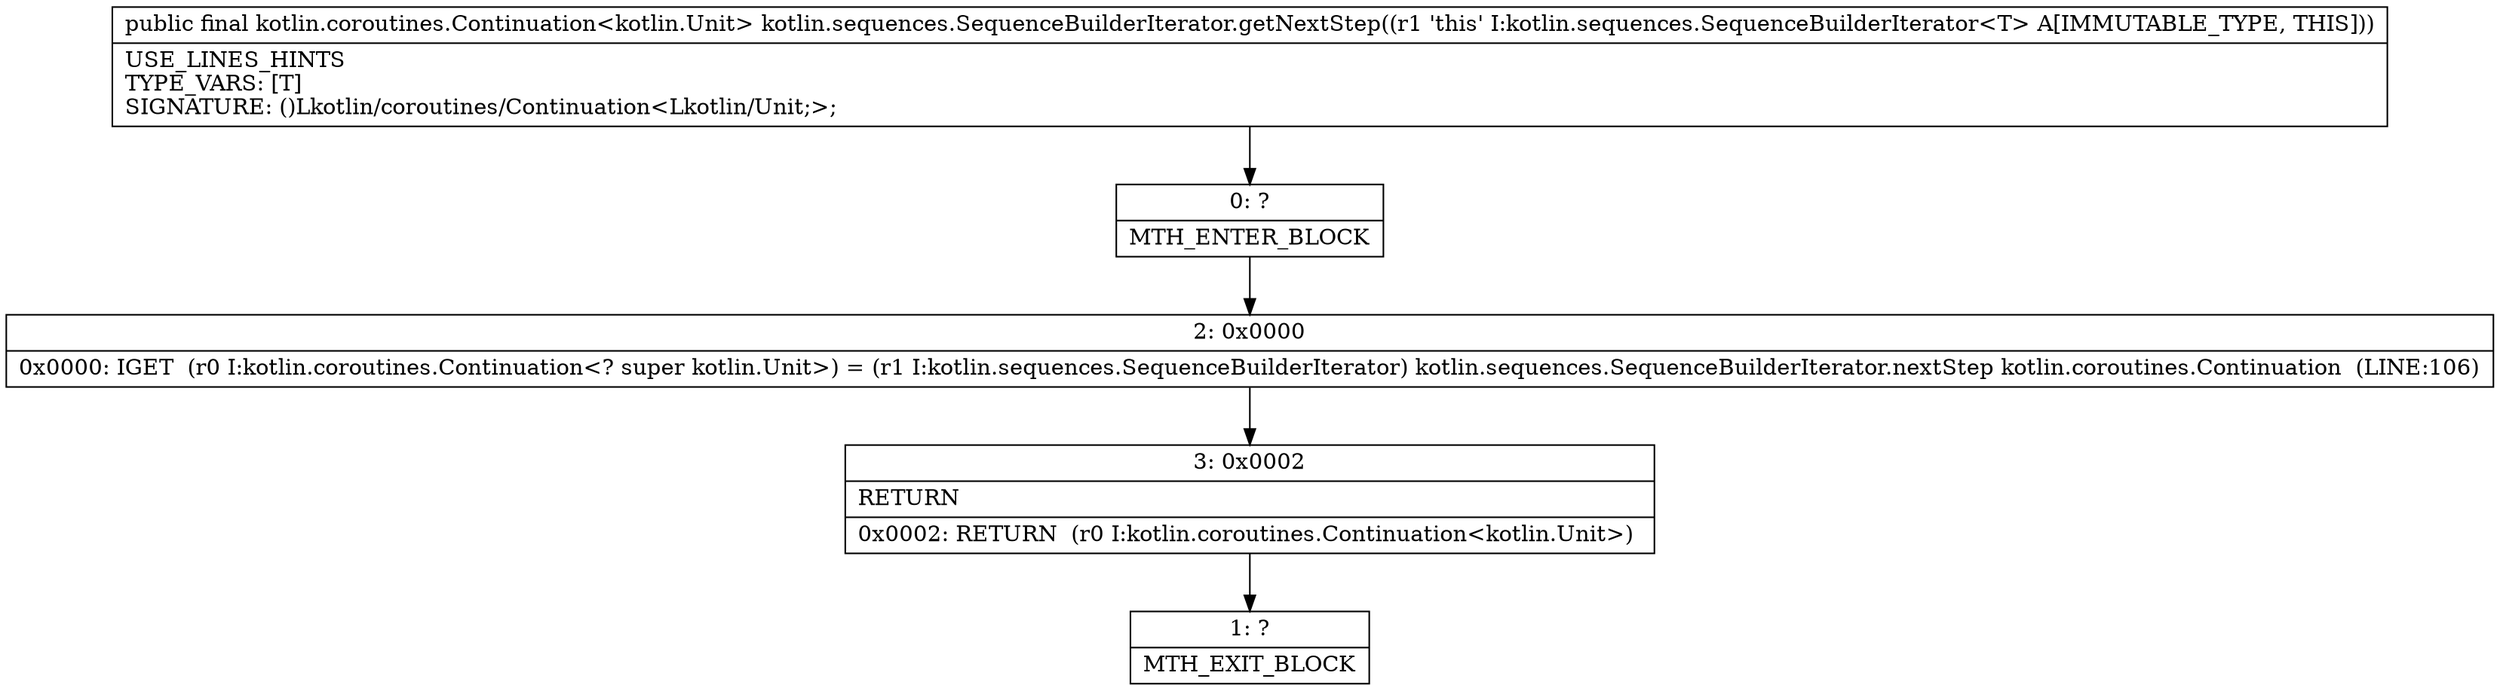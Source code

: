 digraph "CFG forkotlin.sequences.SequenceBuilderIterator.getNextStep()Lkotlin\/coroutines\/Continuation;" {
Node_0 [shape=record,label="{0\:\ ?|MTH_ENTER_BLOCK\l}"];
Node_2 [shape=record,label="{2\:\ 0x0000|0x0000: IGET  (r0 I:kotlin.coroutines.Continuation\<? super kotlin.Unit\>) = (r1 I:kotlin.sequences.SequenceBuilderIterator) kotlin.sequences.SequenceBuilderIterator.nextStep kotlin.coroutines.Continuation  (LINE:106)\l}"];
Node_3 [shape=record,label="{3\:\ 0x0002|RETURN\l|0x0002: RETURN  (r0 I:kotlin.coroutines.Continuation\<kotlin.Unit\>) \l}"];
Node_1 [shape=record,label="{1\:\ ?|MTH_EXIT_BLOCK\l}"];
MethodNode[shape=record,label="{public final kotlin.coroutines.Continuation\<kotlin.Unit\> kotlin.sequences.SequenceBuilderIterator.getNextStep((r1 'this' I:kotlin.sequences.SequenceBuilderIterator\<T\> A[IMMUTABLE_TYPE, THIS]))  | USE_LINES_HINTS\lTYPE_VARS: [T]\lSIGNATURE: ()Lkotlin\/coroutines\/Continuation\<Lkotlin\/Unit;\>;\l}"];
MethodNode -> Node_0;Node_0 -> Node_2;
Node_2 -> Node_3;
Node_3 -> Node_1;
}

